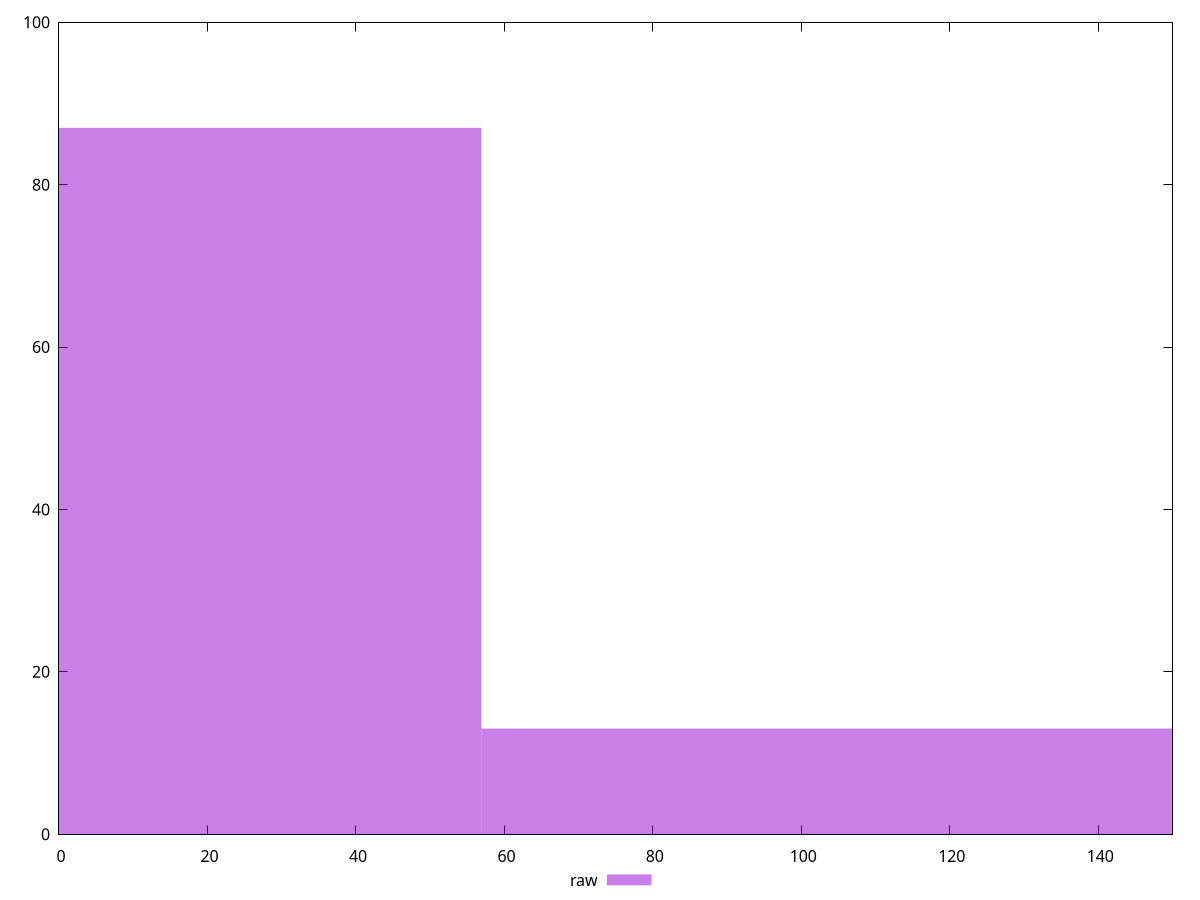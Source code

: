 reset

$raw <<EOF
0 87
113.80187296383802 13
EOF

set key outside below
set boxwidth 113.80187296383802
set xrange [0:150]
set yrange [0:100]
set trange [0:100]
set style fill transparent solid 0.5 noborder
set terminal svg size 640, 490 enhanced background rgb 'white'
set output "report_00015_2021-02-09T16-11-33.973Z/unminified-css/samples/pages+cached+noadtech/raw/histogram.svg"

plot $raw title "raw" with boxes

reset
